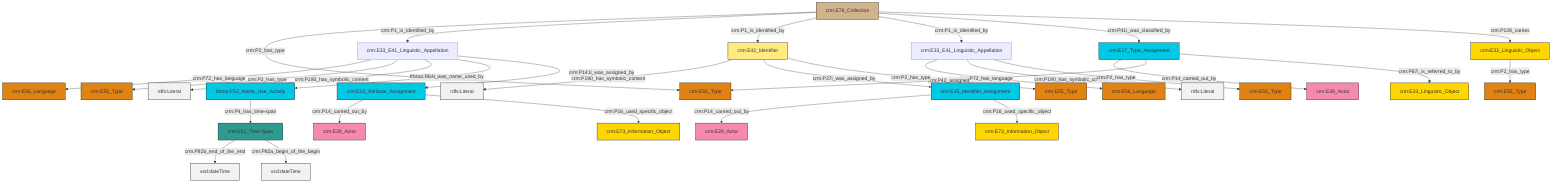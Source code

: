 graph TD
classDef Literal fill:#f2f2f2,stroke:#000000;
classDef CRM_Entity fill:#FFFFFF,stroke:#000000;
classDef Temporal_Entity fill:#00C9E6, stroke:#000000;
classDef Type fill:#E18312, stroke:#000000;
classDef Time-Span fill:#2C9C91, stroke:#000000;
classDef Appellation fill:#FFEB7F, stroke:#000000;
classDef Place fill:#008836, stroke:#000000;
classDef Persistent_Item fill:#B266B2, stroke:#000000;
classDef Conceptual_Object fill:#FFD700, stroke:#000000;
classDef Physical_Thing fill:#D2B48C, stroke:#000000;
classDef Actor fill:#f58aad, stroke:#000000;
classDef PC_Classes fill:#4ce600, stroke:#000000;
classDef Multi fill:#cccccc,stroke:#000000;

0["crm:E17_Type_Assignment"]:::Temporal_Entity -->|crm:P14_carried_out_by| 1["crm:E39_Actor"]:::Actor
6["crm:E33_E41_Linguistic_Appellation"]:::Default -->|crm:P72_has_language| 7["crm:E56_Language"]:::Type
6["crm:E33_E41_Linguistic_Appellation"]:::Default -->|crm:P190_has_symbolic_content| 8[rdfs:Literal]:::Literal
9["frbroo:F52_Name_Use_Activity"]:::Temporal_Entity -->|crm:P4_has_time-span| 10["crm:E52_Time-Span"]:::Time-Span
13["crm:E78_Collection"]:::Physical_Thing -->|crm:P2_has_type| 4["crm:E55_Type"]:::Type
14["crm:E13_Attribute_Assignment"]:::Temporal_Entity -->|crm:P14_carried_out_by| 15["crm:E39_Actor"]:::Actor
13["crm:E78_Collection"]:::Physical_Thing -->|crm:P1_is_identified_by| 16["crm:E33_E41_Linguistic_Appellation"]:::Default
13["crm:E78_Collection"]:::Physical_Thing -->|crm:P1_is_identified_by| 17["crm:E42_Identifier"]:::Appellation
0["crm:E17_Type_Assignment"]:::Temporal_Entity -->|crm:P42_assigned| 4["crm:E55_Type"]:::Type
16["crm:E33_E41_Linguistic_Appellation"]:::Default -->|crm:P72_has_language| 22["crm:E56_Language"]:::Type
16["crm:E33_E41_Linguistic_Appellation"]:::Default -->|crm:P2_has_type| 11["crm:E55_Type"]:::Type
17["crm:E42_Identifier"]:::Appellation -->|crm:P190_has_symbolic_content| 25[rdfs:Literal]:::Literal
13["crm:E78_Collection"]:::Physical_Thing -->|crm:P1_is_identified_by| 6["crm:E33_E41_Linguistic_Appellation"]:::Default
32["crm:E15_Identifier_Assignment"]:::Temporal_Entity -->|crm:P14_carried_out_by| 29["crm:E39_Actor"]:::Actor
16["crm:E33_E41_Linguistic_Appellation"]:::Default -->|crm:P190_has_symbolic_content| 33[rdfs:Literal]:::Literal
13["crm:E78_Collection"]:::Physical_Thing -->|crm:P41i_was_classified_by| 0["crm:E17_Type_Assignment"]:::Temporal_Entity
14["crm:E13_Attribute_Assignment"]:::Temporal_Entity -->|crm:P16_used_specific_object| 20["crm:E73_Information_Object"]:::Conceptual_Object
0["crm:E17_Type_Assignment"]:::Temporal_Entity -->|crm:P67i_is_referred_to_by| 35["crm:E33_Linguistic_Object"]:::Conceptual_Object
32["crm:E15_Identifier_Assignment"]:::Temporal_Entity -->|crm:P16_used_specific_object| 18["crm:E73_Information_Object"]:::Conceptual_Object
10["crm:E52_Time-Span"]:::Time-Span -->|crm:P82b_end_of_the_end| 41[xsd:dateTime]:::Literal
16["crm:E33_E41_Linguistic_Appellation"]:::Default -->|frbroo:R64i_was_name_used_by| 9["frbroo:F52_Name_Use_Activity"]:::Temporal_Entity
26["crm:E33_Linguistic_Object"]:::Conceptual_Object -->|crm:P2_has_type| 43["crm:E55_Type"]:::Type
17["crm:E42_Identifier"]:::Appellation -->|crm:P37i_was_assigned_by| 32["crm:E15_Identifier_Assignment"]:::Temporal_Entity
10["crm:E52_Time-Span"]:::Time-Span -->|crm:P82a_begin_of_the_begin| 45[xsd:dateTime]:::Literal
6["crm:E33_E41_Linguistic_Appellation"]:::Default -->|crm:P2_has_type| 2["crm:E55_Type"]:::Type
13["crm:E78_Collection"]:::Physical_Thing -->|crm:P128_carries| 26["crm:E33_Linguistic_Object"]:::Conceptual_Object
16["crm:E33_E41_Linguistic_Appellation"]:::Default -->|crm:P141i_was_assigned_by| 14["crm:E13_Attribute_Assignment"]:::Temporal_Entity
17["crm:E42_Identifier"]:::Appellation -->|crm:P2_has_type| 37["crm:E55_Type"]:::Type